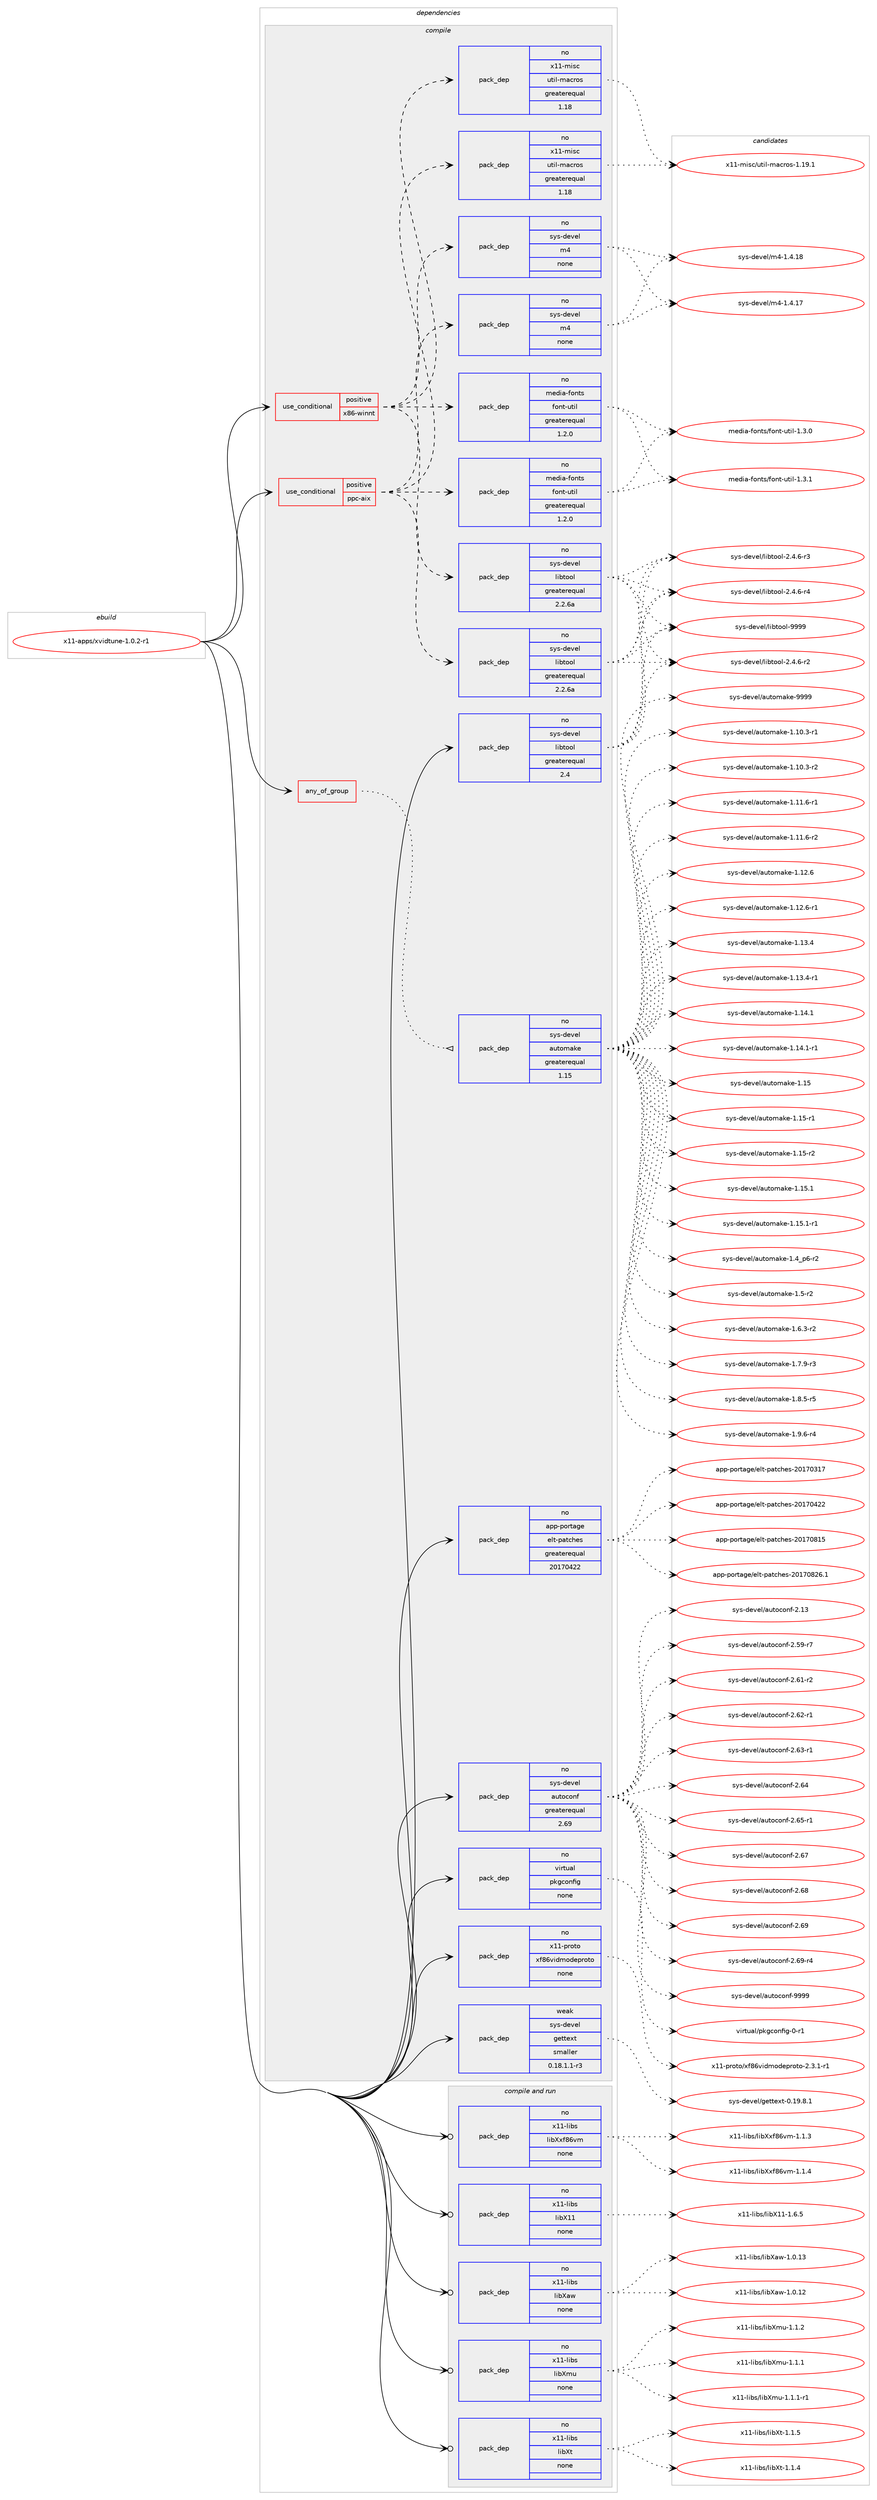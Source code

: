 digraph prolog {

# *************
# Graph options
# *************

newrank=true;
concentrate=true;
compound=true;
graph [rankdir=LR,fontname=Helvetica,fontsize=10,ranksep=1.5];#, ranksep=2.5, nodesep=0.2];
edge  [arrowhead=vee];
node  [fontname=Helvetica,fontsize=10];

# **********
# The ebuild
# **********

subgraph cluster_leftcol {
color=gray;
rank=same;
label=<<i>ebuild</i>>;
id [label="x11-apps/xvidtune-1.0.2-r1", color=red, width=4, href="../x11-apps/xvidtune-1.0.2-r1.svg"];
}

# ****************
# The dependencies
# ****************

subgraph cluster_midcol {
color=gray;
label=<<i>dependencies</i>>;
subgraph cluster_compile {
fillcolor="#eeeeee";
style=filled;
label=<<i>compile</i>>;
subgraph any9103 {
dependency511156 [label=<<TABLE BORDER="0" CELLBORDER="1" CELLSPACING="0" CELLPADDING="4"><TR><TD CELLPADDING="10">any_of_group</TD></TR></TABLE>>, shape=none, color=red];subgraph pack380095 {
dependency511157 [label=<<TABLE BORDER="0" CELLBORDER="1" CELLSPACING="0" CELLPADDING="4" WIDTH="220"><TR><TD ROWSPAN="6" CELLPADDING="30">pack_dep</TD></TR><TR><TD WIDTH="110">no</TD></TR><TR><TD>sys-devel</TD></TR><TR><TD>automake</TD></TR><TR><TD>greaterequal</TD></TR><TR><TD>1.15</TD></TR></TABLE>>, shape=none, color=blue];
}
dependency511156:e -> dependency511157:w [weight=20,style="dotted",arrowhead="oinv"];
}
id:e -> dependency511156:w [weight=20,style="solid",arrowhead="vee"];
subgraph cond121619 {
dependency511158 [label=<<TABLE BORDER="0" CELLBORDER="1" CELLSPACING="0" CELLPADDING="4"><TR><TD ROWSPAN="3" CELLPADDING="10">use_conditional</TD></TR><TR><TD>positive</TD></TR><TR><TD>ppc-aix</TD></TR></TABLE>>, shape=none, color=red];
subgraph pack380096 {
dependency511159 [label=<<TABLE BORDER="0" CELLBORDER="1" CELLSPACING="0" CELLPADDING="4" WIDTH="220"><TR><TD ROWSPAN="6" CELLPADDING="30">pack_dep</TD></TR><TR><TD WIDTH="110">no</TD></TR><TR><TD>sys-devel</TD></TR><TR><TD>libtool</TD></TR><TR><TD>greaterequal</TD></TR><TR><TD>2.2.6a</TD></TR></TABLE>>, shape=none, color=blue];
}
dependency511158:e -> dependency511159:w [weight=20,style="dashed",arrowhead="vee"];
subgraph pack380097 {
dependency511160 [label=<<TABLE BORDER="0" CELLBORDER="1" CELLSPACING="0" CELLPADDING="4" WIDTH="220"><TR><TD ROWSPAN="6" CELLPADDING="30">pack_dep</TD></TR><TR><TD WIDTH="110">no</TD></TR><TR><TD>sys-devel</TD></TR><TR><TD>m4</TD></TR><TR><TD>none</TD></TR><TR><TD></TD></TR></TABLE>>, shape=none, color=blue];
}
dependency511158:e -> dependency511160:w [weight=20,style="dashed",arrowhead="vee"];
subgraph pack380098 {
dependency511161 [label=<<TABLE BORDER="0" CELLBORDER="1" CELLSPACING="0" CELLPADDING="4" WIDTH="220"><TR><TD ROWSPAN="6" CELLPADDING="30">pack_dep</TD></TR><TR><TD WIDTH="110">no</TD></TR><TR><TD>x11-misc</TD></TR><TR><TD>util-macros</TD></TR><TR><TD>greaterequal</TD></TR><TR><TD>1.18</TD></TR></TABLE>>, shape=none, color=blue];
}
dependency511158:e -> dependency511161:w [weight=20,style="dashed",arrowhead="vee"];
subgraph pack380099 {
dependency511162 [label=<<TABLE BORDER="0" CELLBORDER="1" CELLSPACING="0" CELLPADDING="4" WIDTH="220"><TR><TD ROWSPAN="6" CELLPADDING="30">pack_dep</TD></TR><TR><TD WIDTH="110">no</TD></TR><TR><TD>media-fonts</TD></TR><TR><TD>font-util</TD></TR><TR><TD>greaterequal</TD></TR><TR><TD>1.2.0</TD></TR></TABLE>>, shape=none, color=blue];
}
dependency511158:e -> dependency511162:w [weight=20,style="dashed",arrowhead="vee"];
}
id:e -> dependency511158:w [weight=20,style="solid",arrowhead="vee"];
subgraph cond121620 {
dependency511163 [label=<<TABLE BORDER="0" CELLBORDER="1" CELLSPACING="0" CELLPADDING="4"><TR><TD ROWSPAN="3" CELLPADDING="10">use_conditional</TD></TR><TR><TD>positive</TD></TR><TR><TD>x86-winnt</TD></TR></TABLE>>, shape=none, color=red];
subgraph pack380100 {
dependency511164 [label=<<TABLE BORDER="0" CELLBORDER="1" CELLSPACING="0" CELLPADDING="4" WIDTH="220"><TR><TD ROWSPAN="6" CELLPADDING="30">pack_dep</TD></TR><TR><TD WIDTH="110">no</TD></TR><TR><TD>sys-devel</TD></TR><TR><TD>libtool</TD></TR><TR><TD>greaterequal</TD></TR><TR><TD>2.2.6a</TD></TR></TABLE>>, shape=none, color=blue];
}
dependency511163:e -> dependency511164:w [weight=20,style="dashed",arrowhead="vee"];
subgraph pack380101 {
dependency511165 [label=<<TABLE BORDER="0" CELLBORDER="1" CELLSPACING="0" CELLPADDING="4" WIDTH="220"><TR><TD ROWSPAN="6" CELLPADDING="30">pack_dep</TD></TR><TR><TD WIDTH="110">no</TD></TR><TR><TD>sys-devel</TD></TR><TR><TD>m4</TD></TR><TR><TD>none</TD></TR><TR><TD></TD></TR></TABLE>>, shape=none, color=blue];
}
dependency511163:e -> dependency511165:w [weight=20,style="dashed",arrowhead="vee"];
subgraph pack380102 {
dependency511166 [label=<<TABLE BORDER="0" CELLBORDER="1" CELLSPACING="0" CELLPADDING="4" WIDTH="220"><TR><TD ROWSPAN="6" CELLPADDING="30">pack_dep</TD></TR><TR><TD WIDTH="110">no</TD></TR><TR><TD>x11-misc</TD></TR><TR><TD>util-macros</TD></TR><TR><TD>greaterequal</TD></TR><TR><TD>1.18</TD></TR></TABLE>>, shape=none, color=blue];
}
dependency511163:e -> dependency511166:w [weight=20,style="dashed",arrowhead="vee"];
subgraph pack380103 {
dependency511167 [label=<<TABLE BORDER="0" CELLBORDER="1" CELLSPACING="0" CELLPADDING="4" WIDTH="220"><TR><TD ROWSPAN="6" CELLPADDING="30">pack_dep</TD></TR><TR><TD WIDTH="110">no</TD></TR><TR><TD>media-fonts</TD></TR><TR><TD>font-util</TD></TR><TR><TD>greaterequal</TD></TR><TR><TD>1.2.0</TD></TR></TABLE>>, shape=none, color=blue];
}
dependency511163:e -> dependency511167:w [weight=20,style="dashed",arrowhead="vee"];
}
id:e -> dependency511163:w [weight=20,style="solid",arrowhead="vee"];
subgraph pack380104 {
dependency511168 [label=<<TABLE BORDER="0" CELLBORDER="1" CELLSPACING="0" CELLPADDING="4" WIDTH="220"><TR><TD ROWSPAN="6" CELLPADDING="30">pack_dep</TD></TR><TR><TD WIDTH="110">no</TD></TR><TR><TD>app-portage</TD></TR><TR><TD>elt-patches</TD></TR><TR><TD>greaterequal</TD></TR><TR><TD>20170422</TD></TR></TABLE>>, shape=none, color=blue];
}
id:e -> dependency511168:w [weight=20,style="solid",arrowhead="vee"];
subgraph pack380105 {
dependency511169 [label=<<TABLE BORDER="0" CELLBORDER="1" CELLSPACING="0" CELLPADDING="4" WIDTH="220"><TR><TD ROWSPAN="6" CELLPADDING="30">pack_dep</TD></TR><TR><TD WIDTH="110">no</TD></TR><TR><TD>sys-devel</TD></TR><TR><TD>autoconf</TD></TR><TR><TD>greaterequal</TD></TR><TR><TD>2.69</TD></TR></TABLE>>, shape=none, color=blue];
}
id:e -> dependency511169:w [weight=20,style="solid",arrowhead="vee"];
subgraph pack380106 {
dependency511170 [label=<<TABLE BORDER="0" CELLBORDER="1" CELLSPACING="0" CELLPADDING="4" WIDTH="220"><TR><TD ROWSPAN="6" CELLPADDING="30">pack_dep</TD></TR><TR><TD WIDTH="110">no</TD></TR><TR><TD>sys-devel</TD></TR><TR><TD>libtool</TD></TR><TR><TD>greaterequal</TD></TR><TR><TD>2.4</TD></TR></TABLE>>, shape=none, color=blue];
}
id:e -> dependency511170:w [weight=20,style="solid",arrowhead="vee"];
subgraph pack380107 {
dependency511171 [label=<<TABLE BORDER="0" CELLBORDER="1" CELLSPACING="0" CELLPADDING="4" WIDTH="220"><TR><TD ROWSPAN="6" CELLPADDING="30">pack_dep</TD></TR><TR><TD WIDTH="110">no</TD></TR><TR><TD>virtual</TD></TR><TR><TD>pkgconfig</TD></TR><TR><TD>none</TD></TR><TR><TD></TD></TR></TABLE>>, shape=none, color=blue];
}
id:e -> dependency511171:w [weight=20,style="solid",arrowhead="vee"];
subgraph pack380108 {
dependency511172 [label=<<TABLE BORDER="0" CELLBORDER="1" CELLSPACING="0" CELLPADDING="4" WIDTH="220"><TR><TD ROWSPAN="6" CELLPADDING="30">pack_dep</TD></TR><TR><TD WIDTH="110">no</TD></TR><TR><TD>x11-proto</TD></TR><TR><TD>xf86vidmodeproto</TD></TR><TR><TD>none</TD></TR><TR><TD></TD></TR></TABLE>>, shape=none, color=blue];
}
id:e -> dependency511172:w [weight=20,style="solid",arrowhead="vee"];
subgraph pack380109 {
dependency511173 [label=<<TABLE BORDER="0" CELLBORDER="1" CELLSPACING="0" CELLPADDING="4" WIDTH="220"><TR><TD ROWSPAN="6" CELLPADDING="30">pack_dep</TD></TR><TR><TD WIDTH="110">weak</TD></TR><TR><TD>sys-devel</TD></TR><TR><TD>gettext</TD></TR><TR><TD>smaller</TD></TR><TR><TD>0.18.1.1-r3</TD></TR></TABLE>>, shape=none, color=blue];
}
id:e -> dependency511173:w [weight=20,style="solid",arrowhead="vee"];
}
subgraph cluster_compileandrun {
fillcolor="#eeeeee";
style=filled;
label=<<i>compile and run</i>>;
subgraph pack380110 {
dependency511174 [label=<<TABLE BORDER="0" CELLBORDER="1" CELLSPACING="0" CELLPADDING="4" WIDTH="220"><TR><TD ROWSPAN="6" CELLPADDING="30">pack_dep</TD></TR><TR><TD WIDTH="110">no</TD></TR><TR><TD>x11-libs</TD></TR><TR><TD>libX11</TD></TR><TR><TD>none</TD></TR><TR><TD></TD></TR></TABLE>>, shape=none, color=blue];
}
id:e -> dependency511174:w [weight=20,style="solid",arrowhead="odotvee"];
subgraph pack380111 {
dependency511175 [label=<<TABLE BORDER="0" CELLBORDER="1" CELLSPACING="0" CELLPADDING="4" WIDTH="220"><TR><TD ROWSPAN="6" CELLPADDING="30">pack_dep</TD></TR><TR><TD WIDTH="110">no</TD></TR><TR><TD>x11-libs</TD></TR><TR><TD>libXaw</TD></TR><TR><TD>none</TD></TR><TR><TD></TD></TR></TABLE>>, shape=none, color=blue];
}
id:e -> dependency511175:w [weight=20,style="solid",arrowhead="odotvee"];
subgraph pack380112 {
dependency511176 [label=<<TABLE BORDER="0" CELLBORDER="1" CELLSPACING="0" CELLPADDING="4" WIDTH="220"><TR><TD ROWSPAN="6" CELLPADDING="30">pack_dep</TD></TR><TR><TD WIDTH="110">no</TD></TR><TR><TD>x11-libs</TD></TR><TR><TD>libXmu</TD></TR><TR><TD>none</TD></TR><TR><TD></TD></TR></TABLE>>, shape=none, color=blue];
}
id:e -> dependency511176:w [weight=20,style="solid",arrowhead="odotvee"];
subgraph pack380113 {
dependency511177 [label=<<TABLE BORDER="0" CELLBORDER="1" CELLSPACING="0" CELLPADDING="4" WIDTH="220"><TR><TD ROWSPAN="6" CELLPADDING="30">pack_dep</TD></TR><TR><TD WIDTH="110">no</TD></TR><TR><TD>x11-libs</TD></TR><TR><TD>libXt</TD></TR><TR><TD>none</TD></TR><TR><TD></TD></TR></TABLE>>, shape=none, color=blue];
}
id:e -> dependency511177:w [weight=20,style="solid",arrowhead="odotvee"];
subgraph pack380114 {
dependency511178 [label=<<TABLE BORDER="0" CELLBORDER="1" CELLSPACING="0" CELLPADDING="4" WIDTH="220"><TR><TD ROWSPAN="6" CELLPADDING="30">pack_dep</TD></TR><TR><TD WIDTH="110">no</TD></TR><TR><TD>x11-libs</TD></TR><TR><TD>libXxf86vm</TD></TR><TR><TD>none</TD></TR><TR><TD></TD></TR></TABLE>>, shape=none, color=blue];
}
id:e -> dependency511178:w [weight=20,style="solid",arrowhead="odotvee"];
}
subgraph cluster_run {
fillcolor="#eeeeee";
style=filled;
label=<<i>run</i>>;
}
}

# **************
# The candidates
# **************

subgraph cluster_choices {
rank=same;
color=gray;
label=<<i>candidates</i>>;

subgraph choice380095 {
color=black;
nodesep=1;
choice11512111545100101118101108479711711611110997107101454946494846514511449 [label="sys-devel/automake-1.10.3-r1", color=red, width=4,href="../sys-devel/automake-1.10.3-r1.svg"];
choice11512111545100101118101108479711711611110997107101454946494846514511450 [label="sys-devel/automake-1.10.3-r2", color=red, width=4,href="../sys-devel/automake-1.10.3-r2.svg"];
choice11512111545100101118101108479711711611110997107101454946494946544511449 [label="sys-devel/automake-1.11.6-r1", color=red, width=4,href="../sys-devel/automake-1.11.6-r1.svg"];
choice11512111545100101118101108479711711611110997107101454946494946544511450 [label="sys-devel/automake-1.11.6-r2", color=red, width=4,href="../sys-devel/automake-1.11.6-r2.svg"];
choice1151211154510010111810110847971171161111099710710145494649504654 [label="sys-devel/automake-1.12.6", color=red, width=4,href="../sys-devel/automake-1.12.6.svg"];
choice11512111545100101118101108479711711611110997107101454946495046544511449 [label="sys-devel/automake-1.12.6-r1", color=red, width=4,href="../sys-devel/automake-1.12.6-r1.svg"];
choice1151211154510010111810110847971171161111099710710145494649514652 [label="sys-devel/automake-1.13.4", color=red, width=4,href="../sys-devel/automake-1.13.4.svg"];
choice11512111545100101118101108479711711611110997107101454946495146524511449 [label="sys-devel/automake-1.13.4-r1", color=red, width=4,href="../sys-devel/automake-1.13.4-r1.svg"];
choice1151211154510010111810110847971171161111099710710145494649524649 [label="sys-devel/automake-1.14.1", color=red, width=4,href="../sys-devel/automake-1.14.1.svg"];
choice11512111545100101118101108479711711611110997107101454946495246494511449 [label="sys-devel/automake-1.14.1-r1", color=red, width=4,href="../sys-devel/automake-1.14.1-r1.svg"];
choice115121115451001011181011084797117116111109971071014549464953 [label="sys-devel/automake-1.15", color=red, width=4,href="../sys-devel/automake-1.15.svg"];
choice1151211154510010111810110847971171161111099710710145494649534511449 [label="sys-devel/automake-1.15-r1", color=red, width=4,href="../sys-devel/automake-1.15-r1.svg"];
choice1151211154510010111810110847971171161111099710710145494649534511450 [label="sys-devel/automake-1.15-r2", color=red, width=4,href="../sys-devel/automake-1.15-r2.svg"];
choice1151211154510010111810110847971171161111099710710145494649534649 [label="sys-devel/automake-1.15.1", color=red, width=4,href="../sys-devel/automake-1.15.1.svg"];
choice11512111545100101118101108479711711611110997107101454946495346494511449 [label="sys-devel/automake-1.15.1-r1", color=red, width=4,href="../sys-devel/automake-1.15.1-r1.svg"];
choice115121115451001011181011084797117116111109971071014549465295112544511450 [label="sys-devel/automake-1.4_p6-r2", color=red, width=4,href="../sys-devel/automake-1.4_p6-r2.svg"];
choice11512111545100101118101108479711711611110997107101454946534511450 [label="sys-devel/automake-1.5-r2", color=red, width=4,href="../sys-devel/automake-1.5-r2.svg"];
choice115121115451001011181011084797117116111109971071014549465446514511450 [label="sys-devel/automake-1.6.3-r2", color=red, width=4,href="../sys-devel/automake-1.6.3-r2.svg"];
choice115121115451001011181011084797117116111109971071014549465546574511451 [label="sys-devel/automake-1.7.9-r3", color=red, width=4,href="../sys-devel/automake-1.7.9-r3.svg"];
choice115121115451001011181011084797117116111109971071014549465646534511453 [label="sys-devel/automake-1.8.5-r5", color=red, width=4,href="../sys-devel/automake-1.8.5-r5.svg"];
choice115121115451001011181011084797117116111109971071014549465746544511452 [label="sys-devel/automake-1.9.6-r4", color=red, width=4,href="../sys-devel/automake-1.9.6-r4.svg"];
choice115121115451001011181011084797117116111109971071014557575757 [label="sys-devel/automake-9999", color=red, width=4,href="../sys-devel/automake-9999.svg"];
dependency511157:e -> choice11512111545100101118101108479711711611110997107101454946494846514511449:w [style=dotted,weight="100"];
dependency511157:e -> choice11512111545100101118101108479711711611110997107101454946494846514511450:w [style=dotted,weight="100"];
dependency511157:e -> choice11512111545100101118101108479711711611110997107101454946494946544511449:w [style=dotted,weight="100"];
dependency511157:e -> choice11512111545100101118101108479711711611110997107101454946494946544511450:w [style=dotted,weight="100"];
dependency511157:e -> choice1151211154510010111810110847971171161111099710710145494649504654:w [style=dotted,weight="100"];
dependency511157:e -> choice11512111545100101118101108479711711611110997107101454946495046544511449:w [style=dotted,weight="100"];
dependency511157:e -> choice1151211154510010111810110847971171161111099710710145494649514652:w [style=dotted,weight="100"];
dependency511157:e -> choice11512111545100101118101108479711711611110997107101454946495146524511449:w [style=dotted,weight="100"];
dependency511157:e -> choice1151211154510010111810110847971171161111099710710145494649524649:w [style=dotted,weight="100"];
dependency511157:e -> choice11512111545100101118101108479711711611110997107101454946495246494511449:w [style=dotted,weight="100"];
dependency511157:e -> choice115121115451001011181011084797117116111109971071014549464953:w [style=dotted,weight="100"];
dependency511157:e -> choice1151211154510010111810110847971171161111099710710145494649534511449:w [style=dotted,weight="100"];
dependency511157:e -> choice1151211154510010111810110847971171161111099710710145494649534511450:w [style=dotted,weight="100"];
dependency511157:e -> choice1151211154510010111810110847971171161111099710710145494649534649:w [style=dotted,weight="100"];
dependency511157:e -> choice11512111545100101118101108479711711611110997107101454946495346494511449:w [style=dotted,weight="100"];
dependency511157:e -> choice115121115451001011181011084797117116111109971071014549465295112544511450:w [style=dotted,weight="100"];
dependency511157:e -> choice11512111545100101118101108479711711611110997107101454946534511450:w [style=dotted,weight="100"];
dependency511157:e -> choice115121115451001011181011084797117116111109971071014549465446514511450:w [style=dotted,weight="100"];
dependency511157:e -> choice115121115451001011181011084797117116111109971071014549465546574511451:w [style=dotted,weight="100"];
dependency511157:e -> choice115121115451001011181011084797117116111109971071014549465646534511453:w [style=dotted,weight="100"];
dependency511157:e -> choice115121115451001011181011084797117116111109971071014549465746544511452:w [style=dotted,weight="100"];
dependency511157:e -> choice115121115451001011181011084797117116111109971071014557575757:w [style=dotted,weight="100"];
}
subgraph choice380096 {
color=black;
nodesep=1;
choice1151211154510010111810110847108105981161111111084550465246544511450 [label="sys-devel/libtool-2.4.6-r2", color=red, width=4,href="../sys-devel/libtool-2.4.6-r2.svg"];
choice1151211154510010111810110847108105981161111111084550465246544511451 [label="sys-devel/libtool-2.4.6-r3", color=red, width=4,href="../sys-devel/libtool-2.4.6-r3.svg"];
choice1151211154510010111810110847108105981161111111084550465246544511452 [label="sys-devel/libtool-2.4.6-r4", color=red, width=4,href="../sys-devel/libtool-2.4.6-r4.svg"];
choice1151211154510010111810110847108105981161111111084557575757 [label="sys-devel/libtool-9999", color=red, width=4,href="../sys-devel/libtool-9999.svg"];
dependency511159:e -> choice1151211154510010111810110847108105981161111111084550465246544511450:w [style=dotted,weight="100"];
dependency511159:e -> choice1151211154510010111810110847108105981161111111084550465246544511451:w [style=dotted,weight="100"];
dependency511159:e -> choice1151211154510010111810110847108105981161111111084550465246544511452:w [style=dotted,weight="100"];
dependency511159:e -> choice1151211154510010111810110847108105981161111111084557575757:w [style=dotted,weight="100"];
}
subgraph choice380097 {
color=black;
nodesep=1;
choice11512111545100101118101108471095245494652464955 [label="sys-devel/m4-1.4.17", color=red, width=4,href="../sys-devel/m4-1.4.17.svg"];
choice11512111545100101118101108471095245494652464956 [label="sys-devel/m4-1.4.18", color=red, width=4,href="../sys-devel/m4-1.4.18.svg"];
dependency511160:e -> choice11512111545100101118101108471095245494652464955:w [style=dotted,weight="100"];
dependency511160:e -> choice11512111545100101118101108471095245494652464956:w [style=dotted,weight="100"];
}
subgraph choice380098 {
color=black;
nodesep=1;
choice120494945109105115994711711610510845109979911411111545494649574649 [label="x11-misc/util-macros-1.19.1", color=red, width=4,href="../x11-misc/util-macros-1.19.1.svg"];
dependency511161:e -> choice120494945109105115994711711610510845109979911411111545494649574649:w [style=dotted,weight="100"];
}
subgraph choice380099 {
color=black;
nodesep=1;
choice10910110010597451021111101161154710211111011645117116105108454946514648 [label="media-fonts/font-util-1.3.0", color=red, width=4,href="../media-fonts/font-util-1.3.0.svg"];
choice10910110010597451021111101161154710211111011645117116105108454946514649 [label="media-fonts/font-util-1.3.1", color=red, width=4,href="../media-fonts/font-util-1.3.1.svg"];
dependency511162:e -> choice10910110010597451021111101161154710211111011645117116105108454946514648:w [style=dotted,weight="100"];
dependency511162:e -> choice10910110010597451021111101161154710211111011645117116105108454946514649:w [style=dotted,weight="100"];
}
subgraph choice380100 {
color=black;
nodesep=1;
choice1151211154510010111810110847108105981161111111084550465246544511450 [label="sys-devel/libtool-2.4.6-r2", color=red, width=4,href="../sys-devel/libtool-2.4.6-r2.svg"];
choice1151211154510010111810110847108105981161111111084550465246544511451 [label="sys-devel/libtool-2.4.6-r3", color=red, width=4,href="../sys-devel/libtool-2.4.6-r3.svg"];
choice1151211154510010111810110847108105981161111111084550465246544511452 [label="sys-devel/libtool-2.4.6-r4", color=red, width=4,href="../sys-devel/libtool-2.4.6-r4.svg"];
choice1151211154510010111810110847108105981161111111084557575757 [label="sys-devel/libtool-9999", color=red, width=4,href="../sys-devel/libtool-9999.svg"];
dependency511164:e -> choice1151211154510010111810110847108105981161111111084550465246544511450:w [style=dotted,weight="100"];
dependency511164:e -> choice1151211154510010111810110847108105981161111111084550465246544511451:w [style=dotted,weight="100"];
dependency511164:e -> choice1151211154510010111810110847108105981161111111084550465246544511452:w [style=dotted,weight="100"];
dependency511164:e -> choice1151211154510010111810110847108105981161111111084557575757:w [style=dotted,weight="100"];
}
subgraph choice380101 {
color=black;
nodesep=1;
choice11512111545100101118101108471095245494652464955 [label="sys-devel/m4-1.4.17", color=red, width=4,href="../sys-devel/m4-1.4.17.svg"];
choice11512111545100101118101108471095245494652464956 [label="sys-devel/m4-1.4.18", color=red, width=4,href="../sys-devel/m4-1.4.18.svg"];
dependency511165:e -> choice11512111545100101118101108471095245494652464955:w [style=dotted,weight="100"];
dependency511165:e -> choice11512111545100101118101108471095245494652464956:w [style=dotted,weight="100"];
}
subgraph choice380102 {
color=black;
nodesep=1;
choice120494945109105115994711711610510845109979911411111545494649574649 [label="x11-misc/util-macros-1.19.1", color=red, width=4,href="../x11-misc/util-macros-1.19.1.svg"];
dependency511166:e -> choice120494945109105115994711711610510845109979911411111545494649574649:w [style=dotted,weight="100"];
}
subgraph choice380103 {
color=black;
nodesep=1;
choice10910110010597451021111101161154710211111011645117116105108454946514648 [label="media-fonts/font-util-1.3.0", color=red, width=4,href="../media-fonts/font-util-1.3.0.svg"];
choice10910110010597451021111101161154710211111011645117116105108454946514649 [label="media-fonts/font-util-1.3.1", color=red, width=4,href="../media-fonts/font-util-1.3.1.svg"];
dependency511167:e -> choice10910110010597451021111101161154710211111011645117116105108454946514648:w [style=dotted,weight="100"];
dependency511167:e -> choice10910110010597451021111101161154710211111011645117116105108454946514649:w [style=dotted,weight="100"];
}
subgraph choice380104 {
color=black;
nodesep=1;
choice97112112451121111141169710310147101108116451129711699104101115455048495548514955 [label="app-portage/elt-patches-20170317", color=red, width=4,href="../app-portage/elt-patches-20170317.svg"];
choice97112112451121111141169710310147101108116451129711699104101115455048495548525050 [label="app-portage/elt-patches-20170422", color=red, width=4,href="../app-portage/elt-patches-20170422.svg"];
choice97112112451121111141169710310147101108116451129711699104101115455048495548564953 [label="app-portage/elt-patches-20170815", color=red, width=4,href="../app-portage/elt-patches-20170815.svg"];
choice971121124511211111411697103101471011081164511297116991041011154550484955485650544649 [label="app-portage/elt-patches-20170826.1", color=red, width=4,href="../app-portage/elt-patches-20170826.1.svg"];
dependency511168:e -> choice97112112451121111141169710310147101108116451129711699104101115455048495548514955:w [style=dotted,weight="100"];
dependency511168:e -> choice97112112451121111141169710310147101108116451129711699104101115455048495548525050:w [style=dotted,weight="100"];
dependency511168:e -> choice97112112451121111141169710310147101108116451129711699104101115455048495548564953:w [style=dotted,weight="100"];
dependency511168:e -> choice971121124511211111411697103101471011081164511297116991041011154550484955485650544649:w [style=dotted,weight="100"];
}
subgraph choice380105 {
color=black;
nodesep=1;
choice115121115451001011181011084797117116111991111101024550464951 [label="sys-devel/autoconf-2.13", color=red, width=4,href="../sys-devel/autoconf-2.13.svg"];
choice1151211154510010111810110847971171161119911111010245504653574511455 [label="sys-devel/autoconf-2.59-r7", color=red, width=4,href="../sys-devel/autoconf-2.59-r7.svg"];
choice1151211154510010111810110847971171161119911111010245504654494511450 [label="sys-devel/autoconf-2.61-r2", color=red, width=4,href="../sys-devel/autoconf-2.61-r2.svg"];
choice1151211154510010111810110847971171161119911111010245504654504511449 [label="sys-devel/autoconf-2.62-r1", color=red, width=4,href="../sys-devel/autoconf-2.62-r1.svg"];
choice1151211154510010111810110847971171161119911111010245504654514511449 [label="sys-devel/autoconf-2.63-r1", color=red, width=4,href="../sys-devel/autoconf-2.63-r1.svg"];
choice115121115451001011181011084797117116111991111101024550465452 [label="sys-devel/autoconf-2.64", color=red, width=4,href="../sys-devel/autoconf-2.64.svg"];
choice1151211154510010111810110847971171161119911111010245504654534511449 [label="sys-devel/autoconf-2.65-r1", color=red, width=4,href="../sys-devel/autoconf-2.65-r1.svg"];
choice115121115451001011181011084797117116111991111101024550465455 [label="sys-devel/autoconf-2.67", color=red, width=4,href="../sys-devel/autoconf-2.67.svg"];
choice115121115451001011181011084797117116111991111101024550465456 [label="sys-devel/autoconf-2.68", color=red, width=4,href="../sys-devel/autoconf-2.68.svg"];
choice115121115451001011181011084797117116111991111101024550465457 [label="sys-devel/autoconf-2.69", color=red, width=4,href="../sys-devel/autoconf-2.69.svg"];
choice1151211154510010111810110847971171161119911111010245504654574511452 [label="sys-devel/autoconf-2.69-r4", color=red, width=4,href="../sys-devel/autoconf-2.69-r4.svg"];
choice115121115451001011181011084797117116111991111101024557575757 [label="sys-devel/autoconf-9999", color=red, width=4,href="../sys-devel/autoconf-9999.svg"];
dependency511169:e -> choice115121115451001011181011084797117116111991111101024550464951:w [style=dotted,weight="100"];
dependency511169:e -> choice1151211154510010111810110847971171161119911111010245504653574511455:w [style=dotted,weight="100"];
dependency511169:e -> choice1151211154510010111810110847971171161119911111010245504654494511450:w [style=dotted,weight="100"];
dependency511169:e -> choice1151211154510010111810110847971171161119911111010245504654504511449:w [style=dotted,weight="100"];
dependency511169:e -> choice1151211154510010111810110847971171161119911111010245504654514511449:w [style=dotted,weight="100"];
dependency511169:e -> choice115121115451001011181011084797117116111991111101024550465452:w [style=dotted,weight="100"];
dependency511169:e -> choice1151211154510010111810110847971171161119911111010245504654534511449:w [style=dotted,weight="100"];
dependency511169:e -> choice115121115451001011181011084797117116111991111101024550465455:w [style=dotted,weight="100"];
dependency511169:e -> choice115121115451001011181011084797117116111991111101024550465456:w [style=dotted,weight="100"];
dependency511169:e -> choice115121115451001011181011084797117116111991111101024550465457:w [style=dotted,weight="100"];
dependency511169:e -> choice1151211154510010111810110847971171161119911111010245504654574511452:w [style=dotted,weight="100"];
dependency511169:e -> choice115121115451001011181011084797117116111991111101024557575757:w [style=dotted,weight="100"];
}
subgraph choice380106 {
color=black;
nodesep=1;
choice1151211154510010111810110847108105981161111111084550465246544511450 [label="sys-devel/libtool-2.4.6-r2", color=red, width=4,href="../sys-devel/libtool-2.4.6-r2.svg"];
choice1151211154510010111810110847108105981161111111084550465246544511451 [label="sys-devel/libtool-2.4.6-r3", color=red, width=4,href="../sys-devel/libtool-2.4.6-r3.svg"];
choice1151211154510010111810110847108105981161111111084550465246544511452 [label="sys-devel/libtool-2.4.6-r4", color=red, width=4,href="../sys-devel/libtool-2.4.6-r4.svg"];
choice1151211154510010111810110847108105981161111111084557575757 [label="sys-devel/libtool-9999", color=red, width=4,href="../sys-devel/libtool-9999.svg"];
dependency511170:e -> choice1151211154510010111810110847108105981161111111084550465246544511450:w [style=dotted,weight="100"];
dependency511170:e -> choice1151211154510010111810110847108105981161111111084550465246544511451:w [style=dotted,weight="100"];
dependency511170:e -> choice1151211154510010111810110847108105981161111111084550465246544511452:w [style=dotted,weight="100"];
dependency511170:e -> choice1151211154510010111810110847108105981161111111084557575757:w [style=dotted,weight="100"];
}
subgraph choice380107 {
color=black;
nodesep=1;
choice11810511411611797108471121071039911111010210510345484511449 [label="virtual/pkgconfig-0-r1", color=red, width=4,href="../virtual/pkgconfig-0-r1.svg"];
dependency511171:e -> choice11810511411611797108471121071039911111010210510345484511449:w [style=dotted,weight="100"];
}
subgraph choice380108 {
color=black;
nodesep=1;
choice1204949451121141111161114712010256541181051001091111001011121141111161114550465146494511449 [label="x11-proto/xf86vidmodeproto-2.3.1-r1", color=red, width=4,href="../x11-proto/xf86vidmodeproto-2.3.1-r1.svg"];
dependency511172:e -> choice1204949451121141111161114712010256541181051001091111001011121141111161114550465146494511449:w [style=dotted,weight="100"];
}
subgraph choice380109 {
color=black;
nodesep=1;
choice1151211154510010111810110847103101116116101120116454846495746564649 [label="sys-devel/gettext-0.19.8.1", color=red, width=4,href="../sys-devel/gettext-0.19.8.1.svg"];
dependency511173:e -> choice1151211154510010111810110847103101116116101120116454846495746564649:w [style=dotted,weight="100"];
}
subgraph choice380110 {
color=black;
nodesep=1;
choice120494945108105981154710810598884949454946544653 [label="x11-libs/libX11-1.6.5", color=red, width=4,href="../x11-libs/libX11-1.6.5.svg"];
dependency511174:e -> choice120494945108105981154710810598884949454946544653:w [style=dotted,weight="100"];
}
subgraph choice380111 {
color=black;
nodesep=1;
choice120494945108105981154710810598889711945494648464950 [label="x11-libs/libXaw-1.0.12", color=red, width=4,href="../x11-libs/libXaw-1.0.12.svg"];
choice120494945108105981154710810598889711945494648464951 [label="x11-libs/libXaw-1.0.13", color=red, width=4,href="../x11-libs/libXaw-1.0.13.svg"];
dependency511175:e -> choice120494945108105981154710810598889711945494648464950:w [style=dotted,weight="100"];
dependency511175:e -> choice120494945108105981154710810598889711945494648464951:w [style=dotted,weight="100"];
}
subgraph choice380112 {
color=black;
nodesep=1;
choice12049494510810598115471081059888109117454946494649 [label="x11-libs/libXmu-1.1.1", color=red, width=4,href="../x11-libs/libXmu-1.1.1.svg"];
choice120494945108105981154710810598881091174549464946494511449 [label="x11-libs/libXmu-1.1.1-r1", color=red, width=4,href="../x11-libs/libXmu-1.1.1-r1.svg"];
choice12049494510810598115471081059888109117454946494650 [label="x11-libs/libXmu-1.1.2", color=red, width=4,href="../x11-libs/libXmu-1.1.2.svg"];
dependency511176:e -> choice12049494510810598115471081059888109117454946494649:w [style=dotted,weight="100"];
dependency511176:e -> choice120494945108105981154710810598881091174549464946494511449:w [style=dotted,weight="100"];
dependency511176:e -> choice12049494510810598115471081059888109117454946494650:w [style=dotted,weight="100"];
}
subgraph choice380113 {
color=black;
nodesep=1;
choice12049494510810598115471081059888116454946494652 [label="x11-libs/libXt-1.1.4", color=red, width=4,href="../x11-libs/libXt-1.1.4.svg"];
choice12049494510810598115471081059888116454946494653 [label="x11-libs/libXt-1.1.5", color=red, width=4,href="../x11-libs/libXt-1.1.5.svg"];
dependency511177:e -> choice12049494510810598115471081059888116454946494652:w [style=dotted,weight="100"];
dependency511177:e -> choice12049494510810598115471081059888116454946494653:w [style=dotted,weight="100"];
}
subgraph choice380114 {
color=black;
nodesep=1;
choice120494945108105981154710810598881201025654118109454946494651 [label="x11-libs/libXxf86vm-1.1.3", color=red, width=4,href="../x11-libs/libXxf86vm-1.1.3.svg"];
choice120494945108105981154710810598881201025654118109454946494652 [label="x11-libs/libXxf86vm-1.1.4", color=red, width=4,href="../x11-libs/libXxf86vm-1.1.4.svg"];
dependency511178:e -> choice120494945108105981154710810598881201025654118109454946494651:w [style=dotted,weight="100"];
dependency511178:e -> choice120494945108105981154710810598881201025654118109454946494652:w [style=dotted,weight="100"];
}
}

}

